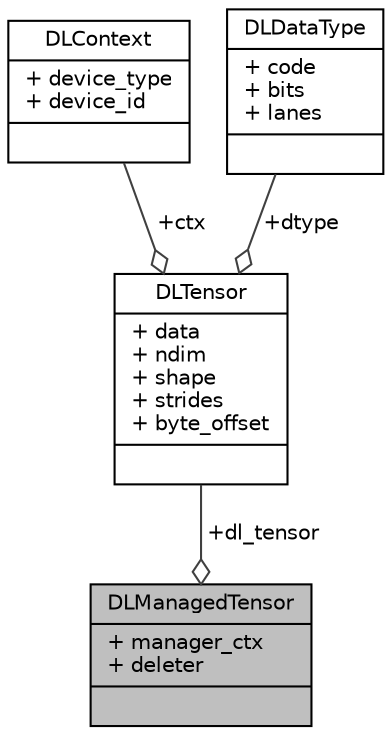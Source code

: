 digraph "DLManagedTensor"
{
 // LATEX_PDF_SIZE
  edge [fontname="Helvetica",fontsize="10",labelfontname="Helvetica",labelfontsize="10"];
  node [fontname="Helvetica",fontsize="10",shape=record];
  Node1 [label="{DLManagedTensor\n|+ manager_ctx\l+ deleter\l|}",height=0.2,width=0.4,color="black", fillcolor="grey75", style="filled", fontcolor="black",tooltip="C Tensor object, manage memory of DLTensor. This data structure is intended to facilitate the borrowi..."];
  Node2 -> Node1 [color="grey25",fontsize="10",style="solid",label=" +dl_tensor" ,arrowhead="odiamond",fontname="Helvetica"];
  Node2 [label="{DLTensor\n|+ data\l+ ndim\l+ shape\l+ strides\l+ byte_offset\l|}",height=0.2,width=0.4,color="black", fillcolor="white", style="filled",URL="$structDLTensor.html",tooltip="Plain C Tensor object, does not manage memory."];
  Node3 -> Node2 [color="grey25",fontsize="10",style="solid",label=" +ctx" ,arrowhead="odiamond",fontname="Helvetica"];
  Node3 [label="{DLContext\n|+ device_type\l+ device_id\l|}",height=0.2,width=0.4,color="black", fillcolor="white", style="filled",URL="$structDLContext.html",tooltip="A Device context for Tensor and operator."];
  Node4 -> Node2 [color="grey25",fontsize="10",style="solid",label=" +dtype" ,arrowhead="odiamond",fontname="Helvetica"];
  Node4 [label="{DLDataType\n|+ code\l+ bits\l+ lanes\l|}",height=0.2,width=0.4,color="black", fillcolor="white", style="filled",URL="$structDLDataType.html",tooltip="The data type the tensor can hold."];
}

